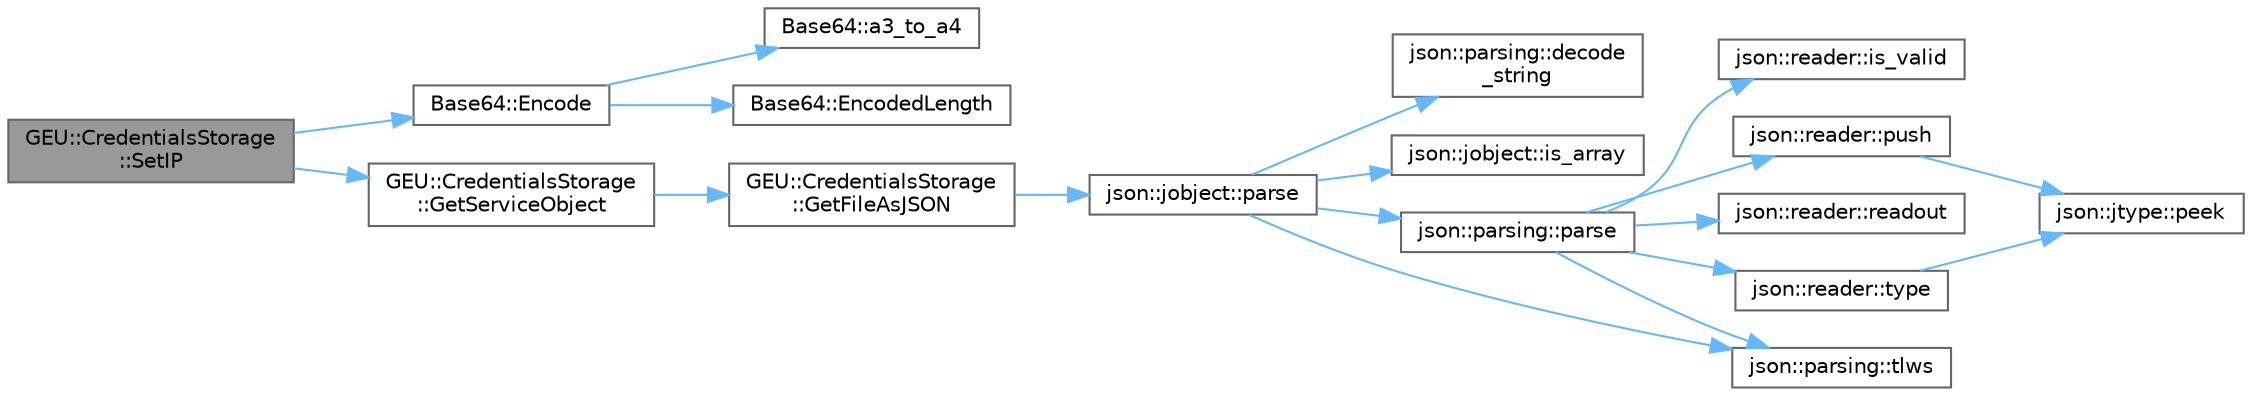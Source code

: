 digraph "GEU::CredentialsStorage::SetIP"
{
 // LATEX_PDF_SIZE
  bgcolor="transparent";
  edge [fontname=Helvetica,fontsize=10,labelfontname=Helvetica,labelfontsize=10];
  node [fontname=Helvetica,fontsize=10,shape=box,height=0.2,width=0.4];
  rankdir="LR";
  Node1 [id="Node000001",label="GEU::CredentialsStorage\l::SetIP",height=0.2,width=0.4,color="gray40", fillcolor="grey60", style="filled", fontcolor="black",tooltip=" "];
  Node1 -> Node2 [id="edge1_Node000001_Node000002",color="steelblue1",style="solid",tooltip=" "];
  Node2 [id="Node000002",label="Base64::Encode",height=0.2,width=0.4,color="grey40", fillcolor="white", style="filled",URL="$d4/d04/class_base64.html#ad234621ec037e09be3e96a1df479d3ad",tooltip=" "];
  Node2 -> Node3 [id="edge2_Node000002_Node000003",color="steelblue1",style="solid",tooltip=" "];
  Node3 [id="Node000003",label="Base64::a3_to_a4",height=0.2,width=0.4,color="grey40", fillcolor="white", style="filled",URL="$d4/d04/class_base64.html#aadda5892ffa78238b01429c0c79544b2",tooltip=" "];
  Node2 -> Node4 [id="edge3_Node000002_Node000004",color="steelblue1",style="solid",tooltip=" "];
  Node4 [id="Node000004",label="Base64::EncodedLength",height=0.2,width=0.4,color="grey40", fillcolor="white", style="filled",URL="$d4/d04/class_base64.html#a4618a7be591bf82dd7dcf37983a46784",tooltip=" "];
  Node1 -> Node5 [id="edge4_Node000001_Node000005",color="steelblue1",style="solid",tooltip=" "];
  Node5 [id="Node000005",label="GEU::CredentialsStorage\l::GetServiceObject",height=0.2,width=0.4,color="grey40", fillcolor="white", style="filled",URL="$d9/d03/class_g_e_u_1_1_credentials_storage.html#a398f350865bcdfc29e93dbf039243da5",tooltip=" "];
  Node5 -> Node6 [id="edge5_Node000005_Node000006",color="steelblue1",style="solid",tooltip=" "];
  Node6 [id="Node000006",label="GEU::CredentialsStorage\l::GetFileAsJSON",height=0.2,width=0.4,color="grey40", fillcolor="white", style="filled",URL="$d9/d03/class_g_e_u_1_1_credentials_storage.html#a9b7708329e4a45508533f2a5f0af0f56",tooltip=" "];
  Node6 -> Node7 [id="edge6_Node000006_Node000007",color="steelblue1",style="solid",tooltip=" "];
  Node7 [id="Node000007",label="json::jobject::parse",height=0.2,width=0.4,color="grey40", fillcolor="white", style="filled",URL="$d8/d07/classjson_1_1jobject.html#a07e29a2948df56e3eb332fcebe6ab9d5",tooltip="Parses a serialized JSON string."];
  Node7 -> Node8 [id="edge7_Node000007_Node000008",color="steelblue1",style="solid",tooltip=" "];
  Node8 [id="Node000008",label="json::parsing::decode\l_string",height=0.2,width=0.4,color="grey40", fillcolor="white", style="filled",URL="$d5/d07/namespacejson_1_1parsing.html#a38da988d5211eacc7d4b76da2236e51a",tooltip="Decodes a string in JSON format."];
  Node7 -> Node9 [id="edge8_Node000007_Node000009",color="steelblue1",style="solid",tooltip=" "];
  Node9 [id="Node000009",label="json::jobject::is_array",height=0.2,width=0.4,color="grey40", fillcolor="white", style="filled",URL="$d8/d07/classjson_1_1jobject.html#a24ec98b78f9e603359f71f805a152739",tooltip="Flag for differentiating objects and arrays."];
  Node7 -> Node10 [id="edge9_Node000007_Node000010",color="steelblue1",style="solid",tooltip=" "];
  Node10 [id="Node000010",label="json::parsing::parse",height=0.2,width=0.4,color="grey40", fillcolor="white", style="filled",URL="$d5/d07/namespacejson_1_1parsing.html#a2b8591533a42f229d2070223a6c48aa7",tooltip="Parses the first value encountered in a JSON string."];
  Node10 -> Node11 [id="edge10_Node000010_Node000011",color="steelblue1",style="solid",tooltip=" "];
  Node11 [id="Node000011",label="json::reader::is_valid",height=0.2,width=0.4,color="grey40", fillcolor="white", style="filled",URL="$d2/d07/classjson_1_1reader.html#afefb8447a7db13bc4f6f7dc5f12a22c2",tooltip="Checks if the stored value is valid."];
  Node10 -> Node12 [id="edge11_Node000010_Node000012",color="steelblue1",style="solid",tooltip=" "];
  Node12 [id="Node000012",label="json::reader::push",height=0.2,width=0.4,color="grey40", fillcolor="white", style="filled",URL="$d2/d07/classjson_1_1reader.html#aa1d0e99cecf438761764c16fa39134d1",tooltip=" "];
  Node12 -> Node13 [id="edge12_Node000012_Node000013",color="steelblue1",style="solid",tooltip=" "];
  Node13 [id="Node000013",label="json::jtype::peek",height=0.2,width=0.4,color="grey40", fillcolor="white", style="filled",URL="$de/d01/namespacejson_1_1jtype.html#a41134b9f4ec1ec6b8db4f8027536b762",tooltip=" "];
  Node10 -> Node14 [id="edge13_Node000010_Node000014",color="steelblue1",style="solid",tooltip=" "];
  Node14 [id="Node000014",label="json::reader::readout",height=0.2,width=0.4,color="grey40", fillcolor="white", style="filled",URL="$d2/d07/classjson_1_1reader.html#ae1cfe678a10a9d0a4b04ad5ff64c43c9",tooltip="Returns the stored value."];
  Node10 -> Node15 [id="edge14_Node000010_Node000015",color="steelblue1",style="solid",tooltip=" "];
  Node15 [id="Node000015",label="json::parsing::tlws",height=0.2,width=0.4,color="grey40", fillcolor="white", style="filled",URL="$d5/d07/namespacejson_1_1parsing.html#a0ead22b90b3354cc09a0a21e517e9385",tooltip="(t)rims (l)eading (w)hite (s)pace"];
  Node10 -> Node16 [id="edge15_Node000010_Node000016",color="steelblue1",style="solid",tooltip=" "];
  Node16 [id="Node000016",label="json::reader::type",height=0.2,width=0.4,color="grey40", fillcolor="white", style="filled",URL="$d2/d07/classjson_1_1reader.html#aec12648e76c0f529f892d89d4fabfe4c",tooltip="Checks the value."];
  Node16 -> Node13 [id="edge16_Node000016_Node000013",color="steelblue1",style="solid",tooltip=" "];
  Node7 -> Node15 [id="edge17_Node000007_Node000015",color="steelblue1",style="solid",tooltip=" "];
}
